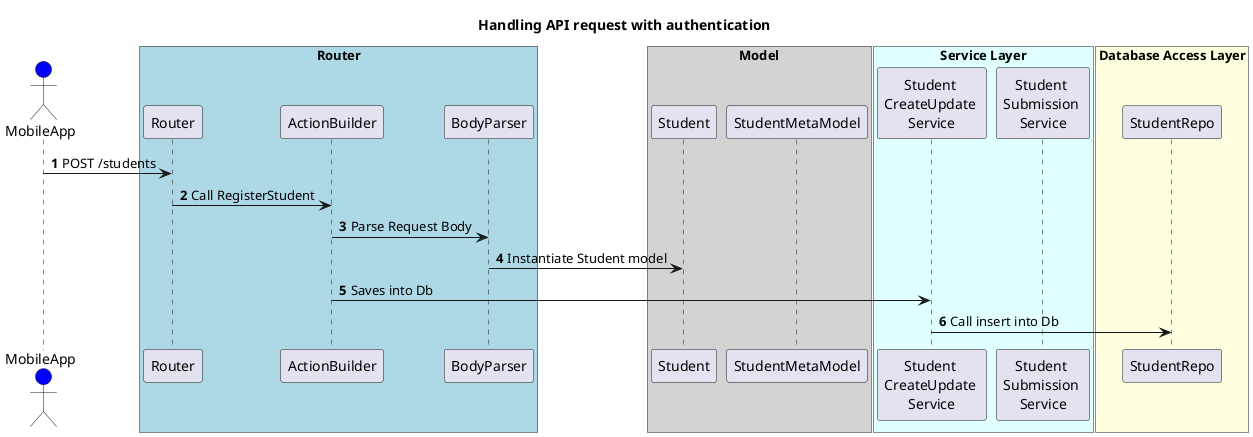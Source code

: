 @startuml

title Handling API request with authentication

actor MobileApp #Blue

box "Router" #LightBlue 
    participant Router
    participant ActionBuilder
    participant BodyParser
end box

box "Model" #LightGrey
    participant Student
    participant StudentMetaModel
end box

box "Service Layer" #LightCyan
    participant "Student \nCreateUpdate \nService" as StudentCreateUpdateService
    participant "Student \nSubmission \nService" as StudentSubmitService
end box

box "Database Access Layer" #LightYellow
    participant StudentRepo
end box

autonumber

MobileApp -> Router: POST /students
Router -> ActionBuilder: Call RegisterStudent
ActionBuilder -> BodyParser: Parse Request Body
BodyParser -> Student: Instantiate Student model
ActionBuilder -> StudentCreateUpdateService: Saves into Db
StudentCreateUpdateService -> StudentRepo: Call insert into Db

@enduml